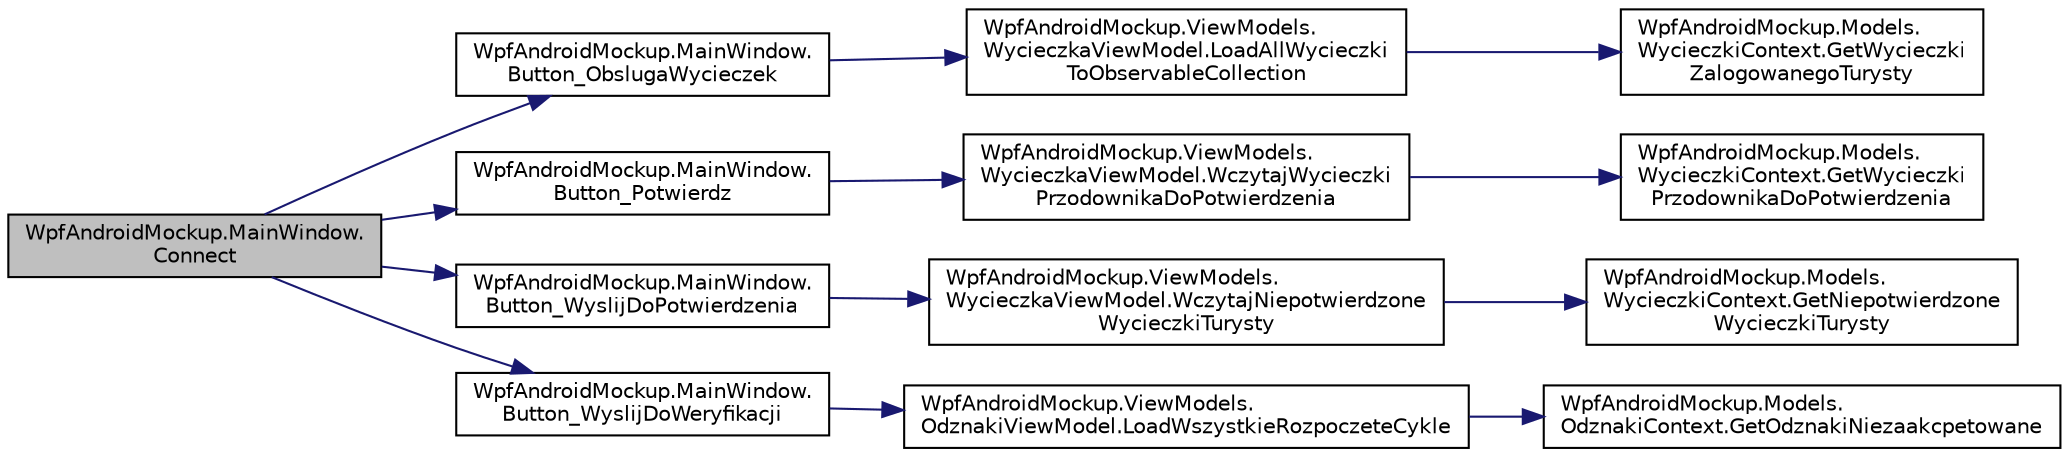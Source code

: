 digraph "WpfAndroidMockup.MainWindow.Connect"
{
 // INTERACTIVE_SVG=YES
  edge [fontname="Helvetica",fontsize="10",labelfontname="Helvetica",labelfontsize="10"];
  node [fontname="Helvetica",fontsize="10",shape=record];
  rankdir="LR";
  Node40 [label="WpfAndroidMockup.MainWindow.\lConnect",height=0.2,width=0.4,color="black", fillcolor="grey75", style="filled", fontcolor="black"];
  Node40 -> Node41 [color="midnightblue",fontsize="10",style="solid",fontname="Helvetica"];
  Node41 [label="WpfAndroidMockup.MainWindow.\lButton_ObslugaWycieczek",height=0.2,width=0.4,color="black", fillcolor="white", style="filled",URL="$class_wpf_android_mockup_1_1_main_window.html#a8acad6f48918fa5d645486c69ce01fb8",tooltip="Logika dla przycisku odpowiedzialnego za wywołanie przypadku użycia przeglądania wycieczek ..."];
  Node41 -> Node42 [color="midnightblue",fontsize="10",style="solid",fontname="Helvetica"];
  Node42 [label="WpfAndroidMockup.ViewModels.\lWycieczkaViewModel.LoadAllWycieczki\lToObservableCollection",height=0.2,width=0.4,color="black", fillcolor="white", style="filled",URL="$class_wpf_android_mockup_1_1_view_models_1_1_wycieczka_view_model.html#af32641c98b0bea34160e71f7b8d92ebf",tooltip="Przypisuje do listy wycieczek wszystkie wycieczki zalogowanego turysty "];
  Node42 -> Node43 [color="midnightblue",fontsize="10",style="solid",fontname="Helvetica"];
  Node43 [label="WpfAndroidMockup.Models.\lWycieczkiContext.GetWycieczki\lZalogowanegoTurysty",height=0.2,width=0.4,color="black", fillcolor="white", style="filled",URL="$class_wpf_android_mockup_1_1_models_1_1_wycieczki_context.html#a31d2a2c5ed33a622540cd213e50a5228",tooltip="Zwraca wszystkie wycieczki zalogowanego turysty "];
  Node40 -> Node44 [color="midnightblue",fontsize="10",style="solid",fontname="Helvetica"];
  Node44 [label="WpfAndroidMockup.MainWindow.\lButton_Potwierdz",height=0.2,width=0.4,color="black", fillcolor="white", style="filled",URL="$class_wpf_android_mockup_1_1_main_window.html#a0315b4a69e850a01a7478af6c68ffd10",tooltip="Logika dla przycisku odpowiedzialnego za wywołanie przypadku użycia potwierdzania jako przodownik udz..."];
  Node44 -> Node45 [color="midnightblue",fontsize="10",style="solid",fontname="Helvetica"];
  Node45 [label="WpfAndroidMockup.ViewModels.\lWycieczkaViewModel.WczytajWycieczki\lPrzodownikaDoPotwierdzenia",height=0.2,width=0.4,color="black", fillcolor="white", style="filled",URL="$class_wpf_android_mockup_1_1_view_models_1_1_wycieczka_view_model.html#ab56637d93864cbc49ad0efa4cd470608",tooltip="Przypisuje do listy wycieczek wycieczki porzodwnika, które czekają na potwierdzenie ..."];
  Node45 -> Node46 [color="midnightblue",fontsize="10",style="solid",fontname="Helvetica"];
  Node46 [label="WpfAndroidMockup.Models.\lWycieczkiContext.GetWycieczki\lPrzodownikaDoPotwierdzenia",height=0.2,width=0.4,color="black", fillcolor="white", style="filled",URL="$class_wpf_android_mockup_1_1_models_1_1_wycieczki_context.html#a2d737567ba70f69487fd8320d3e389c4",tooltip="Zwraca wszystkie wycieczki do potwierdzenia dla przodownika "];
  Node40 -> Node47 [color="midnightblue",fontsize="10",style="solid",fontname="Helvetica"];
  Node47 [label="WpfAndroidMockup.MainWindow.\lButton_WyslijDoPotwierdzenia",height=0.2,width=0.4,color="black", fillcolor="white", style="filled",URL="$class_wpf_android_mockup_1_1_main_window.html#a3a4bdd6795c2f75a3ae0df3b858268a3",tooltip="Logika dla przycisku odpowiedzialnego za wywołanie przypadku użycia wysyłania przodownikowy prośby o ..."];
  Node47 -> Node48 [color="midnightblue",fontsize="10",style="solid",fontname="Helvetica"];
  Node48 [label="WpfAndroidMockup.ViewModels.\lWycieczkaViewModel.WczytajNiepotwierdzone\lWycieczkiTurysty",height=0.2,width=0.4,color="black", fillcolor="white", style="filled",URL="$class_wpf_android_mockup_1_1_view_models_1_1_wycieczka_view_model.html#a1e35edac1319bf120e0fd86e095392b0",tooltip="Przypisuje do listy wycieczek wszystkie niepotwierdzone wycieczki turysty "];
  Node48 -> Node49 [color="midnightblue",fontsize="10",style="solid",fontname="Helvetica"];
  Node49 [label="WpfAndroidMockup.Models.\lWycieczkiContext.GetNiepotwierdzone\lWycieczkiTurysty",height=0.2,width=0.4,color="black", fillcolor="white", style="filled",URL="$class_wpf_android_mockup_1_1_models_1_1_wycieczki_context.html#a081ed70ce016aeaeab63fbc21d62ab48",tooltip="Zwraca wszystkie wycieczki turysty, które nie zostały potwierdzone "];
  Node40 -> Node50 [color="midnightblue",fontsize="10",style="solid",fontname="Helvetica"];
  Node50 [label="WpfAndroidMockup.MainWindow.\lButton_WyslijDoWeryfikacji",height=0.2,width=0.4,color="black", fillcolor="white", style="filled",URL="$class_wpf_android_mockup_1_1_main_window.html#a9fe5f943ff1a9c8260c562c4ff130316",tooltip="Logika dla przycisku odpowiedzialnego za wywołanie przypadku użycia przesyłania odznaki do weryfikacj..."];
  Node50 -> Node51 [color="midnightblue",fontsize="10",style="solid",fontname="Helvetica"];
  Node51 [label="WpfAndroidMockup.ViewModels.\lOdznakiViewModel.LoadWszystkieRozpoczeteCykle",height=0.2,width=0.4,color="black", fillcolor="white", style="filled",URL="$class_wpf_android_mockup_1_1_view_models_1_1_odznaki_view_model.html#a139c6acab1699ab23a281aebca4b6d9b",tooltip="Ładuje wszystkie rozpoczęte cykle odznaki, nieprzyznane "];
  Node51 -> Node52 [color="midnightblue",fontsize="10",style="solid",fontname="Helvetica"];
  Node52 [label="WpfAndroidMockup.Models.\lOdznakiContext.GetOdznakiNiezaakcpetowane",height=0.2,width=0.4,color="black", fillcolor="white", style="filled",URL="$class_wpf_android_mockup_1_1_models_1_1_odznaki_context.html#a515b26353856854047ebdf85afc31273",tooltip="Zwraca listę odznak niezaakcpetowanych. "];
}
